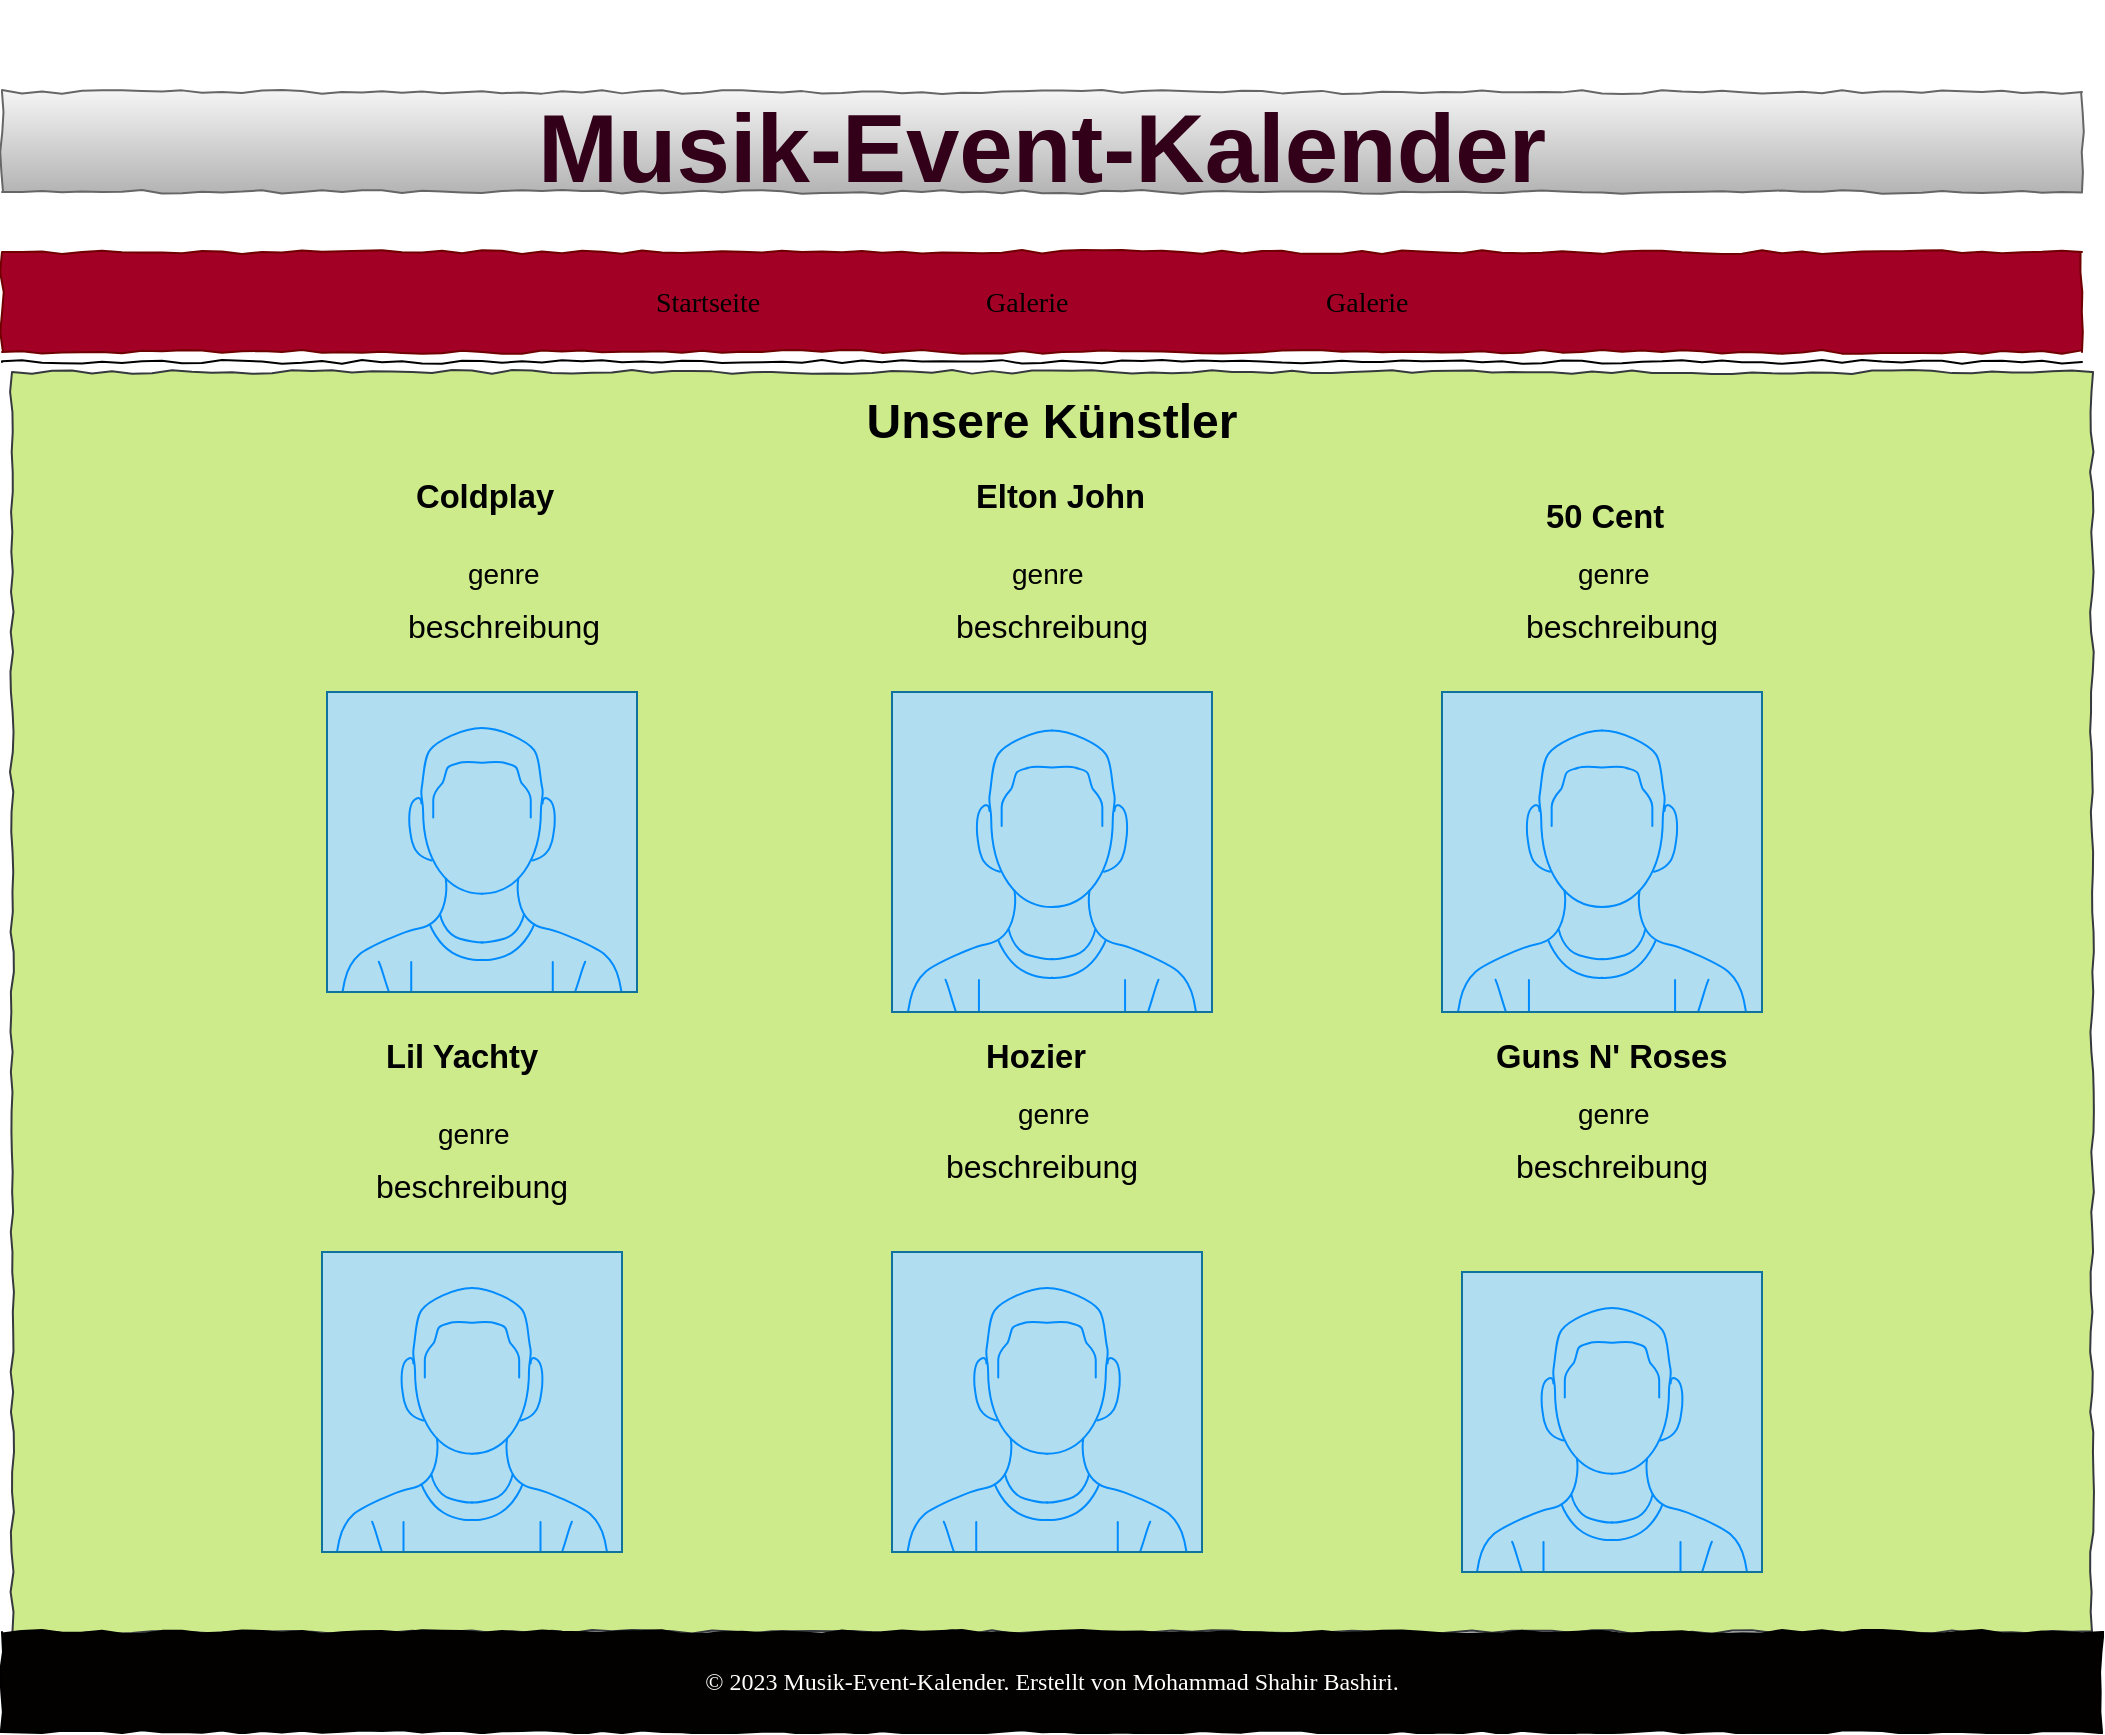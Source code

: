 <mxfile version="21.5.0" type="device">
  <diagram name="Page-1" id="03018318-947c-dd8e-b7a3-06fadd420f32">
    <mxGraphModel dx="1300" dy="1757" grid="1" gridSize="10" guides="1" tooltips="1" connect="1" arrows="1" fold="1" page="1" pageScale="1" pageWidth="1100" pageHeight="850" background="none" math="0" shadow="0">
      <root>
        <mxCell id="0" />
        <mxCell id="1" parent="0" />
        <mxCell id="677b7b8949515195-2" value="&lt;h1 style=&quot;font-family: Arial, sans-serif;&quot;&gt;&lt;a style=&quot;text-decoration-line: none;&quot; href=&quot;http://127.0.0.1:5500/index.html&quot;&gt;&lt;font color=&quot;#33001a&quot; style=&quot;font-size: 48px;&quot;&gt;Musik-Event-Kalender&lt;/font&gt;&lt;/a&gt;&lt;/h1&gt;" style="whiteSpace=wrap;html=1;rounded=0;shadow=0;labelBackgroundColor=none;strokeWidth=1;fontFamily=Verdana;fontSize=28;align=center;comic=1;fillColor=#f5f5f5;gradientColor=#b3b3b3;strokeColor=#666666;" parent="1" vertex="1">
          <mxGeometry x="30" y="10" width="1040" height="50" as="geometry" />
        </mxCell>
        <mxCell id="677b7b8949515195-9" value="" style="line;strokeWidth=1;html=1;rounded=0;shadow=0;labelBackgroundColor=none;fillColor=none;fontFamily=Verdana;fontSize=14;fontColor=#000000;align=center;comic=1;" parent="1" vertex="1">
          <mxGeometry x="30" y="140" width="1040" height="10" as="geometry" />
        </mxCell>
        <mxCell id="677b7b8949515195-10" value="" style="whiteSpace=wrap;html=1;rounded=0;shadow=0;labelBackgroundColor=none;strokeWidth=1;fillColor=#a20025;fontFamily=Verdana;fontSize=12;align=center;comic=1;fontColor=#ffffff;strokeColor=#6F0000;" parent="1" vertex="1">
          <mxGeometry x="30" y="90" width="1040" height="50" as="geometry" />
        </mxCell>
        <mxCell id="677b7b8949515195-11" value="Startseite" style="text;html=1;points=[];align=left;verticalAlign=top;spacingTop=-4;fontSize=14;fontFamily=Verdana;fontColor=#000000;" parent="1" vertex="1">
          <mxGeometry x="355" y="105" width="60" height="20" as="geometry" />
        </mxCell>
        <mxCell id="677b7b8949515195-12" value="Galerie&amp;nbsp;" style="text;html=1;points=[];align=left;verticalAlign=top;spacingTop=-4;fontSize=14;fontFamily=Verdana;fontColor=#000000;" parent="1" vertex="1">
          <mxGeometry x="520" y="105" width="60" height="20" as="geometry" />
        </mxCell>
        <mxCell id="677b7b8949515195-13" value="Galerie&lt;br&gt;" style="text;html=1;points=[];align=left;verticalAlign=top;spacingTop=-4;fontSize=14;fontFamily=Verdana;fontColor=#000000;" parent="1" vertex="1">
          <mxGeometry x="690" y="105" width="60" height="20" as="geometry" />
        </mxCell>
        <mxCell id="677b7b8949515195-26" value="" style="whiteSpace=wrap;html=1;rounded=0;shadow=0;labelBackgroundColor=none;strokeWidth=1;fillColor=#cdeb8b;fontFamily=Verdana;fontSize=12;align=center;comic=1;strokeColor=#36393d;" parent="1" vertex="1">
          <mxGeometry x="35" y="150" width="1040" height="630" as="geometry" />
        </mxCell>
        <mxCell id="REHDm1wyKtZERqcf-xgg-2" value="© 2023 Musik-Event-Kalender. Erstellt von Mohammad Shahir Bashiri." style="whiteSpace=wrap;html=1;rounded=0;shadow=0;labelBackgroundColor=none;strokeWidth=1;fontFamily=Verdana;fontSize=12;align=center;comic=1;fillColor=#030000;fontColor=#FFFFFF;" parent="1" vertex="1">
          <mxGeometry x="30" y="780" width="1050" height="50" as="geometry" />
        </mxCell>
        <mxCell id="REHDm1wyKtZERqcf-xgg-4" value="&lt;h1 style=&quot;font-family: Arial, sans-serif;&quot;&gt;Unsere Künstler&lt;div style=&quot;display: inline-block; margin: 10px; text-align: center; font-family: Arial, sans-serif; font-size: medium; font-style: normal; font-variant-ligatures: normal; font-variant-caps: normal; font-weight: 400; letter-spacing: normal; orphans: 2; text-indent: 0px; text-transform: none; widows: 2; word-spacing: 0px; -webkit-text-stroke-width: 0px; text-decoration-thickness: initial; text-decoration-style: initial; text-decoration-color: initial;&quot; class=&quot;gallery-item&quot;&gt;&lt;/div&gt;&lt;/h1&gt;&lt;p style=&quot;font-family: Arial, sans-serif; font-size: medium;&quot;&gt;&lt;/p&gt;" style="whiteSpace=wrap;html=1;rounded=0;shadow=0;labelBackgroundColor=none;strokeWidth=1;fillColor=none;fontFamily=Verdana;fontSize=12;align=center;comic=1;strokeColor=none;fontColor=#000000;" parent="1" vertex="1">
          <mxGeometry x="340" y="150" width="450" height="50" as="geometry" />
        </mxCell>
        <mxCell id="-aSSJh2xcYYNKjljCAwS-2" value="&lt;h3 style=&quot;margin-top: 10px; font-family: Arial, sans-serif; text-align: center;&quot;&gt;Coldplay&lt;/h3&gt;" style="text;html=1;points=[];align=left;verticalAlign=top;spacingTop=-4;fontSize=14;fontFamily=Verdana;fontColor=#000000;" parent="1" vertex="1">
          <mxGeometry x="235" y="190" width="70" height="30" as="geometry" />
        </mxCell>
        <mxCell id="-aSSJh2xcYYNKjljCAwS-6" value="" style="verticalLabelPosition=bottom;shadow=0;dashed=0;align=center;html=1;verticalAlign=top;strokeWidth=1;shape=mxgraph.mockup.containers.userMale;strokeColor=#10739e;strokeColor2=#008cff;fillColor=#b1ddf0;" parent="1" vertex="1">
          <mxGeometry x="475" y="310" width="160" height="160" as="geometry" />
        </mxCell>
        <mxCell id="-aSSJh2xcYYNKjljCAwS-8" value="" style="verticalLabelPosition=bottom;shadow=0;dashed=0;align=center;html=1;verticalAlign=top;strokeWidth=1;shape=mxgraph.mockup.containers.userMale;strokeColor=#10739e;strokeColor2=#008cff;fillColor=#b1ddf0;" parent="1" vertex="1">
          <mxGeometry x="192.5" y="310" width="155" height="150" as="geometry" />
        </mxCell>
        <mxCell id="UZ0F6RsAWKSZfsdA_oZP-1" value="" style="verticalLabelPosition=bottom;shadow=0;dashed=0;align=center;html=1;verticalAlign=top;strokeWidth=1;shape=mxgraph.mockup.containers.userMale;strokeColor=#10739e;strokeColor2=#008cff;fillColor=#b1ddf0;" parent="1" vertex="1">
          <mxGeometry x="760" y="600" width="150" height="150" as="geometry" />
        </mxCell>
        <mxCell id="UZ0F6RsAWKSZfsdA_oZP-2" value="" style="verticalLabelPosition=bottom;shadow=0;dashed=0;align=center;html=1;verticalAlign=top;strokeWidth=1;shape=mxgraph.mockup.containers.userMale;strokeColor=#10739e;strokeColor2=#008cff;fillColor=#b1ddf0;" parent="1" vertex="1">
          <mxGeometry x="475" y="590" width="155" height="150" as="geometry" />
        </mxCell>
        <mxCell id="UZ0F6RsAWKSZfsdA_oZP-3" value="" style="verticalLabelPosition=bottom;shadow=0;dashed=0;align=center;html=1;verticalAlign=top;strokeWidth=1;shape=mxgraph.mockup.containers.userMale;strokeColor=#10739e;strokeColor2=#008cff;fillColor=#b1ddf0;" parent="1" vertex="1">
          <mxGeometry x="190" y="590" width="150" height="150" as="geometry" />
        </mxCell>
        <mxCell id="UZ0F6RsAWKSZfsdA_oZP-4" value="&lt;h3 style=&quot;margin-top: 10px; font-family: Arial, sans-serif; text-align: center;&quot;&gt;Elton John&lt;/h3&gt;" style="text;html=1;points=[];align=left;verticalAlign=top;spacingTop=-4;fontSize=14;fontFamily=Verdana;fontColor=#000000;" parent="1" vertex="1">
          <mxGeometry x="515" y="190" width="70" height="30" as="geometry" />
        </mxCell>
        <mxCell id="UZ0F6RsAWKSZfsdA_oZP-5" value="&lt;h3 style=&quot;margin-top: 10px; font-family: Arial, sans-serif; text-align: center;&quot;&gt;50 Cent&lt;/h3&gt;" style="text;html=1;points=[];align=left;verticalAlign=top;spacingTop=-4;fontSize=14;fontFamily=Verdana;fontColor=#000000;" parent="1" vertex="1">
          <mxGeometry x="800" y="200" width="70" height="30" as="geometry" />
        </mxCell>
        <mxCell id="UZ0F6RsAWKSZfsdA_oZP-6" value="&lt;h3 style=&quot;margin-top: 10px; font-family: Arial, sans-serif; text-align: center;&quot;&gt;Lil Yachty&lt;/h3&gt;" style="text;html=1;points=[];align=left;verticalAlign=top;spacingTop=-4;fontSize=14;fontFamily=Verdana;fontColor=#000000;" parent="1" vertex="1">
          <mxGeometry x="220" y="470" width="70" height="30" as="geometry" />
        </mxCell>
        <mxCell id="UZ0F6RsAWKSZfsdA_oZP-7" value="&lt;h3 style=&quot;margin-top: 10px; font-family: Arial, sans-serif; text-align: center;&quot;&gt;Hozier&lt;/h3&gt;" style="text;html=1;points=[];align=left;verticalAlign=top;spacingTop=-4;fontSize=14;fontFamily=Verdana;fontColor=#000000;" parent="1" vertex="1">
          <mxGeometry x="520" y="470" width="70" height="30" as="geometry" />
        </mxCell>
        <mxCell id="UZ0F6RsAWKSZfsdA_oZP-8" value="&lt;h3 style=&quot;margin-top: 10px; font-family: Arial, sans-serif; text-align: center;&quot;&gt;Guns N&#39; Roses&lt;/h3&gt;" style="text;html=1;points=[];align=left;verticalAlign=top;spacingTop=-4;fontSize=14;fontFamily=Verdana;fontColor=#000000;" parent="1" vertex="1">
          <mxGeometry x="775" y="470" width="120" height="30" as="geometry" />
        </mxCell>
        <mxCell id="UZ0F6RsAWKSZfsdA_oZP-11" value="&lt;p style=&quot;margin-top: 10px; font-family: Arial, sans-serif; text-align: center;&quot;&gt;genre&lt;/p&gt;" style="text;html=1;points=[];align=left;verticalAlign=top;spacingTop=-4;fontSize=14;fontFamily=Verdana;fontColor=#000000;" parent="1" vertex="1">
          <mxGeometry x="815.5" y="230" width="39" height="30" as="geometry" />
        </mxCell>
        <mxCell id="UZ0F6RsAWKSZfsdA_oZP-12" value="&lt;p style=&quot;margin-top: 5px; font-family: Arial, sans-serif; font-size: medium; text-align: center;&quot;&gt;beschreibung&amp;nbsp;&lt;/p&gt;" style="text;html=1;points=[];align=left;verticalAlign=top;spacingTop=-4;fontSize=14;fontFamily=Verdana;fontColor=#000000;" parent="1" vertex="1">
          <mxGeometry x="790" y="260" width="100" height="50" as="geometry" />
        </mxCell>
        <mxCell id="UZ0F6RsAWKSZfsdA_oZP-13" value="&lt;p style=&quot;margin-top: 10px; font-family: Arial, sans-serif; text-align: center;&quot;&gt;genre&lt;/p&gt;" style="text;html=1;points=[];align=left;verticalAlign=top;spacingTop=-4;fontSize=14;fontFamily=Verdana;fontColor=#000000;" parent="1" vertex="1">
          <mxGeometry x="815.5" y="500" width="39" height="30" as="geometry" />
        </mxCell>
        <mxCell id="UZ0F6RsAWKSZfsdA_oZP-14" value="&lt;p style=&quot;margin-top: 5px; font-family: Arial, sans-serif; font-size: medium; text-align: center;&quot;&gt;beschreibung&amp;nbsp;&lt;/p&gt;" style="text;html=1;points=[];align=left;verticalAlign=top;spacingTop=-4;fontSize=14;fontFamily=Verdana;fontColor=#000000;" parent="1" vertex="1">
          <mxGeometry x="785" y="530" width="100" height="50" as="geometry" />
        </mxCell>
        <mxCell id="UZ0F6RsAWKSZfsdA_oZP-15" value="&lt;p style=&quot;margin-top: 10px; font-family: Arial, sans-serif; text-align: center;&quot;&gt;genre&lt;/p&gt;" style="text;html=1;points=[];align=left;verticalAlign=top;spacingTop=-4;fontSize=14;fontFamily=Verdana;fontColor=#000000;" parent="1" vertex="1">
          <mxGeometry x="533" y="230" width="39" height="30" as="geometry" />
        </mxCell>
        <mxCell id="UZ0F6RsAWKSZfsdA_oZP-16" value="&lt;p style=&quot;margin-top: 10px; font-family: Arial, sans-serif; text-align: center;&quot;&gt;genre&lt;/p&gt;" style="text;html=1;points=[];align=left;verticalAlign=top;spacingTop=-4;fontSize=14;fontFamily=Verdana;fontColor=#000000;" parent="1" vertex="1">
          <mxGeometry x="261" y="230" width="39" height="30" as="geometry" />
        </mxCell>
        <mxCell id="UZ0F6RsAWKSZfsdA_oZP-17" value="&lt;p style=&quot;margin-top: 5px; font-family: Arial, sans-serif; font-size: medium; text-align: center;&quot;&gt;beschreibung&amp;nbsp;&lt;/p&gt;" style="text;html=1;points=[];align=left;verticalAlign=top;spacingTop=-4;fontSize=14;fontFamily=Verdana;fontColor=#000000;" parent="1" vertex="1">
          <mxGeometry x="505" y="260" width="100" height="50" as="geometry" />
        </mxCell>
        <mxCell id="UZ0F6RsAWKSZfsdA_oZP-18" value="&lt;p style=&quot;margin-top: 5px; font-family: Arial, sans-serif; font-size: medium; text-align: center;&quot;&gt;beschreibung&amp;nbsp;&lt;/p&gt;" style="text;html=1;points=[];align=left;verticalAlign=top;spacingTop=-4;fontSize=14;fontFamily=Verdana;fontColor=#000000;" parent="1" vertex="1">
          <mxGeometry x="230.5" y="260" width="100" height="50" as="geometry" />
        </mxCell>
        <mxCell id="UZ0F6RsAWKSZfsdA_oZP-19" value="&lt;p style=&quot;margin-top: 5px; font-family: Arial, sans-serif; font-size: medium; text-align: center;&quot;&gt;beschreibung&amp;nbsp;&lt;/p&gt;" style="text;html=1;points=[];align=left;verticalAlign=top;spacingTop=-4;fontSize=14;fontFamily=Verdana;fontColor=#000000;" parent="1" vertex="1">
          <mxGeometry x="500" y="530" width="100" height="50" as="geometry" />
        </mxCell>
        <mxCell id="UZ0F6RsAWKSZfsdA_oZP-20" value="&lt;p style=&quot;margin-top: 5px; font-family: Arial, sans-serif; font-size: medium; text-align: center;&quot;&gt;beschreibung&amp;nbsp;&lt;/p&gt;" style="text;html=1;points=[];align=left;verticalAlign=top;spacingTop=-4;fontSize=14;fontFamily=Verdana;fontColor=#000000;" parent="1" vertex="1">
          <mxGeometry x="215" y="540" width="100" height="50" as="geometry" />
        </mxCell>
        <mxCell id="UZ0F6RsAWKSZfsdA_oZP-21" value="&lt;p style=&quot;margin-top: 10px; font-family: Arial, sans-serif; text-align: center;&quot;&gt;genre&lt;/p&gt;" style="text;html=1;points=[];align=left;verticalAlign=top;spacingTop=-4;fontSize=14;fontFamily=Verdana;fontColor=#000000;" parent="1" vertex="1">
          <mxGeometry x="245.5" y="510" width="39" height="30" as="geometry" />
        </mxCell>
        <mxCell id="UZ0F6RsAWKSZfsdA_oZP-22" value="&lt;p style=&quot;margin-top: 10px; font-family: Arial, sans-serif; text-align: center;&quot;&gt;genre&lt;/p&gt;" style="text;html=1;points=[];align=left;verticalAlign=top;spacingTop=-4;fontSize=14;fontFamily=Verdana;fontColor=#000000;" parent="1" vertex="1">
          <mxGeometry x="535.5" y="500" width="39" height="30" as="geometry" />
        </mxCell>
        <mxCell id="c4b4gmfHsCD7K99hwOSO-1" value="" style="verticalLabelPosition=bottom;shadow=0;dashed=0;align=center;html=1;verticalAlign=top;strokeWidth=1;shape=mxgraph.mockup.containers.userMale;strokeColor=#10739e;strokeColor2=#008cff;fillColor=#b1ddf0;" vertex="1" parent="1">
          <mxGeometry x="750" y="310" width="160" height="160" as="geometry" />
        </mxCell>
      </root>
    </mxGraphModel>
  </diagram>
</mxfile>
